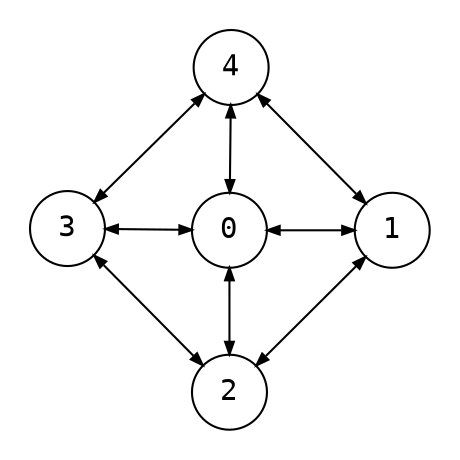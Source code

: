 digraph {
    node [shape=circle, fontname="monospace"; fixedsize=true, width="0.5"];
    edge [arrowsize=0.6];
    layout=neato;
    scale=1.3;
    mode="sgd";
    normalize=true;
    pad=0.2;

    0 -> 1 [dir="both"];
    0 -> 2 [dir="both"];
    0 -> 3 [dir="both"];
    0 -> 4 [dir="both"];
    4 -> 1 [dir="both"];
    1 -> 2 [dir="both"];
    2 -> 3 [dir="both"];
    3 -> 4 [dir="both"];
}